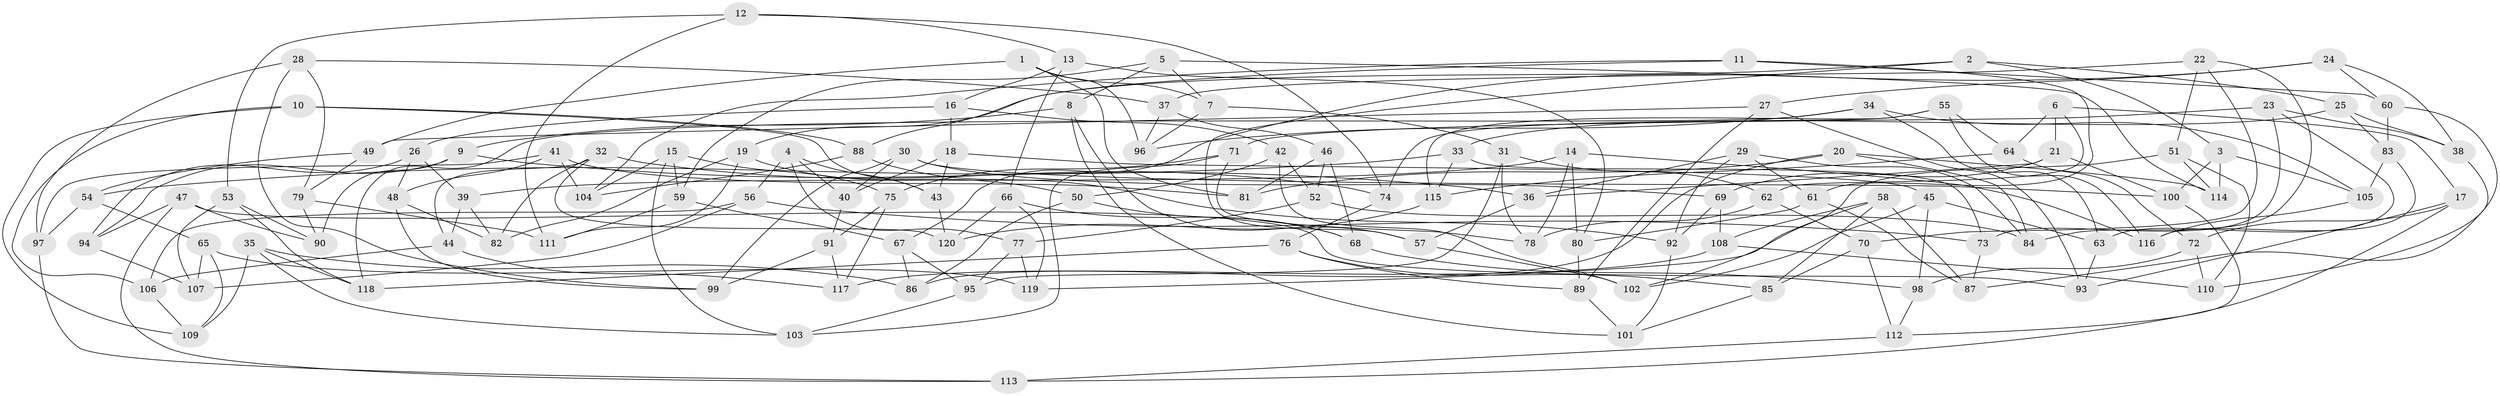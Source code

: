 // Generated by graph-tools (version 1.1) at 2025/03/03/09/25 03:03:03]
// undirected, 120 vertices, 240 edges
graph export_dot {
graph [start="1"]
  node [color=gray90,style=filled];
  1;
  2;
  3;
  4;
  5;
  6;
  7;
  8;
  9;
  10;
  11;
  12;
  13;
  14;
  15;
  16;
  17;
  18;
  19;
  20;
  21;
  22;
  23;
  24;
  25;
  26;
  27;
  28;
  29;
  30;
  31;
  32;
  33;
  34;
  35;
  36;
  37;
  38;
  39;
  40;
  41;
  42;
  43;
  44;
  45;
  46;
  47;
  48;
  49;
  50;
  51;
  52;
  53;
  54;
  55;
  56;
  57;
  58;
  59;
  60;
  61;
  62;
  63;
  64;
  65;
  66;
  67;
  68;
  69;
  70;
  71;
  72;
  73;
  74;
  75;
  76;
  77;
  78;
  79;
  80;
  81;
  82;
  83;
  84;
  85;
  86;
  87;
  88;
  89;
  90;
  91;
  92;
  93;
  94;
  95;
  96;
  97;
  98;
  99;
  100;
  101;
  102;
  103;
  104;
  105;
  106;
  107;
  108;
  109;
  110;
  111;
  112;
  113;
  114;
  115;
  116;
  117;
  118;
  119;
  120;
  1 -- 81;
  1 -- 96;
  1 -- 49;
  1 -- 7;
  2 -- 25;
  2 -- 57;
  2 -- 19;
  2 -- 3;
  3 -- 114;
  3 -- 105;
  3 -- 100;
  4 -- 56;
  4 -- 40;
  4 -- 77;
  4 -- 43;
  5 -- 8;
  5 -- 7;
  5 -- 59;
  5 -- 114;
  6 -- 21;
  6 -- 62;
  6 -- 64;
  6 -- 17;
  7 -- 31;
  7 -- 96;
  8 -- 9;
  8 -- 101;
  8 -- 57;
  9 -- 36;
  9 -- 90;
  9 -- 94;
  10 -- 109;
  10 -- 88;
  10 -- 43;
  10 -- 106;
  11 -- 88;
  11 -- 60;
  11 -- 61;
  11 -- 104;
  12 -- 111;
  12 -- 53;
  12 -- 74;
  12 -- 13;
  13 -- 66;
  13 -- 16;
  13 -- 80;
  14 -- 39;
  14 -- 78;
  14 -- 116;
  14 -- 80;
  15 -- 104;
  15 -- 75;
  15 -- 59;
  15 -- 103;
  16 -- 26;
  16 -- 18;
  16 -- 42;
  17 -- 93;
  17 -- 113;
  17 -- 72;
  18 -- 43;
  18 -- 40;
  18 -- 45;
  19 -- 111;
  19 -- 82;
  19 -- 50;
  20 -- 81;
  20 -- 84;
  20 -- 114;
  20 -- 86;
  21 -- 69;
  21 -- 100;
  21 -- 36;
  22 -- 70;
  22 -- 51;
  22 -- 37;
  22 -- 84;
  23 -- 71;
  23 -- 63;
  23 -- 38;
  23 -- 73;
  24 -- 27;
  24 -- 67;
  24 -- 60;
  24 -- 38;
  25 -- 83;
  25 -- 38;
  25 -- 33;
  26 -- 39;
  26 -- 94;
  26 -- 48;
  27 -- 93;
  27 -- 89;
  27 -- 49;
  28 -- 37;
  28 -- 97;
  28 -- 79;
  28 -- 99;
  29 -- 36;
  29 -- 84;
  29 -- 92;
  29 -- 61;
  30 -- 40;
  30 -- 100;
  30 -- 99;
  30 -- 69;
  31 -- 78;
  31 -- 62;
  31 -- 95;
  32 -- 82;
  32 -- 74;
  32 -- 44;
  32 -- 120;
  33 -- 115;
  33 -- 73;
  33 -- 54;
  34 -- 118;
  34 -- 63;
  34 -- 96;
  34 -- 105;
  35 -- 109;
  35 -- 86;
  35 -- 103;
  35 -- 118;
  36 -- 57;
  37 -- 46;
  37 -- 96;
  38 -- 110;
  39 -- 44;
  39 -- 82;
  40 -- 91;
  41 -- 81;
  41 -- 104;
  41 -- 48;
  41 -- 97;
  42 -- 52;
  42 -- 102;
  42 -- 50;
  43 -- 120;
  44 -- 117;
  44 -- 106;
  45 -- 98;
  45 -- 63;
  45 -- 102;
  46 -- 81;
  46 -- 68;
  46 -- 52;
  47 -- 94;
  47 -- 90;
  47 -- 93;
  47 -- 113;
  48 -- 82;
  48 -- 99;
  49 -- 54;
  49 -- 79;
  50 -- 86;
  50 -- 68;
  51 -- 102;
  51 -- 110;
  51 -- 114;
  52 -- 77;
  52 -- 84;
  53 -- 118;
  53 -- 107;
  53 -- 90;
  54 -- 65;
  54 -- 97;
  55 -- 74;
  55 -- 116;
  55 -- 64;
  55 -- 115;
  56 -- 73;
  56 -- 107;
  56 -- 106;
  57 -- 102;
  58 -- 85;
  58 -- 119;
  58 -- 108;
  58 -- 87;
  59 -- 111;
  59 -- 67;
  60 -- 87;
  60 -- 83;
  61 -- 80;
  61 -- 87;
  62 -- 70;
  62 -- 78;
  63 -- 93;
  64 -- 115;
  64 -- 72;
  65 -- 107;
  65 -- 119;
  65 -- 109;
  66 -- 68;
  66 -- 119;
  66 -- 120;
  67 -- 86;
  67 -- 95;
  68 -- 98;
  69 -- 108;
  69 -- 92;
  70 -- 112;
  70 -- 85;
  71 -- 75;
  71 -- 78;
  71 -- 103;
  72 -- 98;
  72 -- 110;
  73 -- 87;
  74 -- 76;
  75 -- 117;
  75 -- 91;
  76 -- 118;
  76 -- 85;
  76 -- 89;
  77 -- 95;
  77 -- 119;
  79 -- 111;
  79 -- 90;
  80 -- 89;
  83 -- 105;
  83 -- 116;
  85 -- 101;
  88 -- 92;
  88 -- 104;
  89 -- 101;
  91 -- 117;
  91 -- 99;
  92 -- 101;
  94 -- 107;
  95 -- 103;
  97 -- 113;
  98 -- 112;
  100 -- 112;
  105 -- 116;
  106 -- 109;
  108 -- 110;
  108 -- 117;
  112 -- 113;
  115 -- 120;
}
